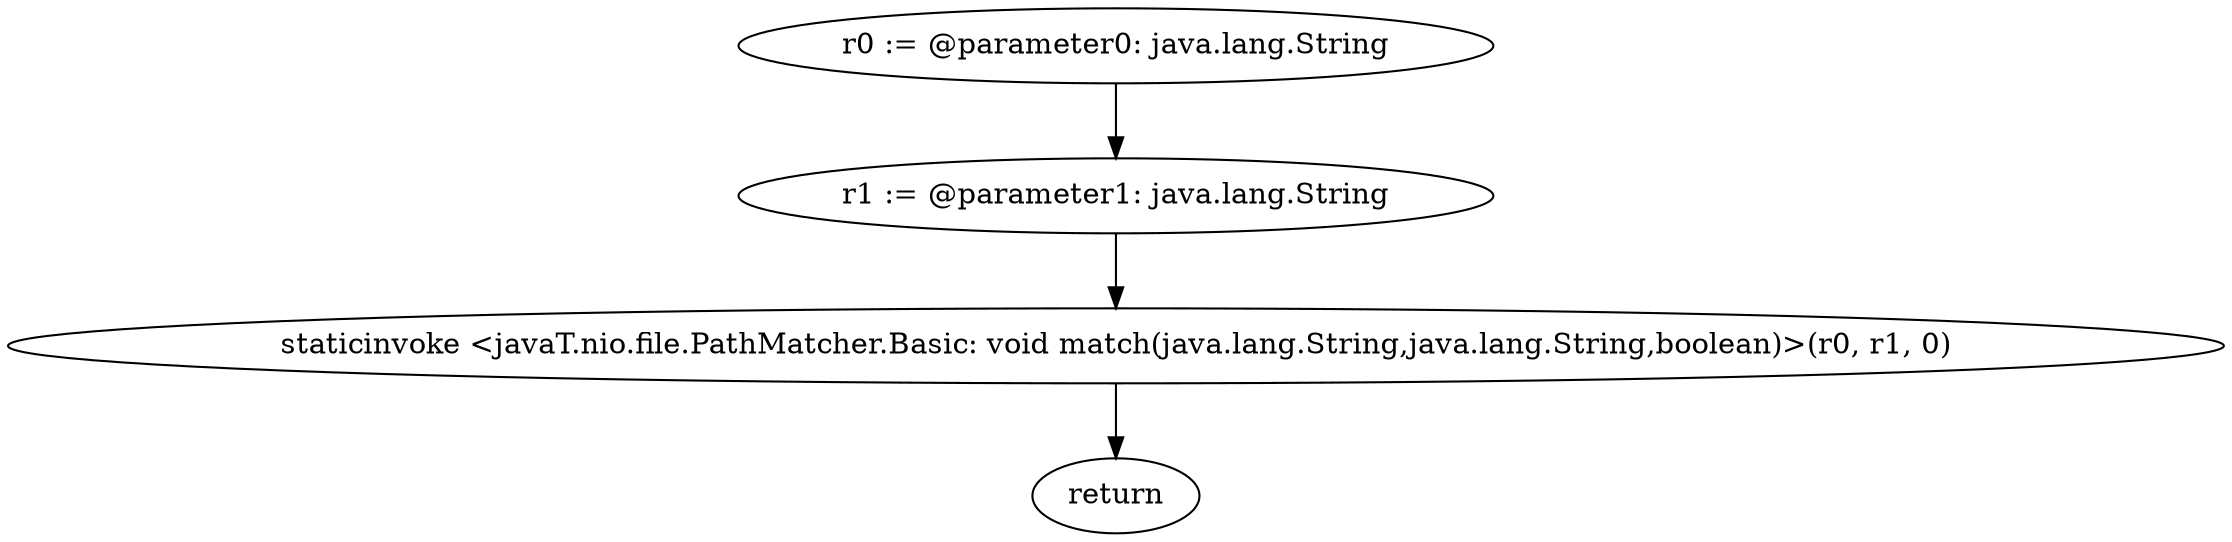 digraph "unitGraph" {
    "r0 := @parameter0: java.lang.String"
    "r1 := @parameter1: java.lang.String"
    "staticinvoke <javaT.nio.file.PathMatcher.Basic: void match(java.lang.String,java.lang.String,boolean)>(r0, r1, 0)"
    "return"
    "r0 := @parameter0: java.lang.String"->"r1 := @parameter1: java.lang.String";
    "r1 := @parameter1: java.lang.String"->"staticinvoke <javaT.nio.file.PathMatcher.Basic: void match(java.lang.String,java.lang.String,boolean)>(r0, r1, 0)";
    "staticinvoke <javaT.nio.file.PathMatcher.Basic: void match(java.lang.String,java.lang.String,boolean)>(r0, r1, 0)"->"return";
}
